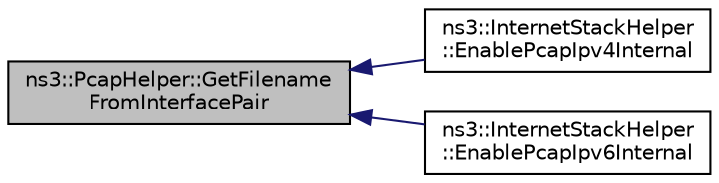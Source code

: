 digraph "ns3::PcapHelper::GetFilenameFromInterfacePair"
{
  edge [fontname="Helvetica",fontsize="10",labelfontname="Helvetica",labelfontsize="10"];
  node [fontname="Helvetica",fontsize="10",shape=record];
  rankdir="LR";
  Node1 [label="ns3::PcapHelper::GetFilename\lFromInterfacePair",height=0.2,width=0.4,color="black", fillcolor="grey75", style="filled", fontcolor="black"];
  Node1 -> Node2 [dir="back",color="midnightblue",fontsize="10",style="solid"];
  Node2 [label="ns3::InternetStackHelper\l::EnablePcapIpv4Internal",height=0.2,width=0.4,color="black", fillcolor="white", style="filled",URL="$da/d33/classns3_1_1InternetStackHelper.html#aec9bacdd0e3902ad274270d914fdee23",tooltip="Enable pcap output the indicated Ipv4 and interface pair. "];
  Node1 -> Node3 [dir="back",color="midnightblue",fontsize="10",style="solid"];
  Node3 [label="ns3::InternetStackHelper\l::EnablePcapIpv6Internal",height=0.2,width=0.4,color="black", fillcolor="white", style="filled",URL="$da/d33/classns3_1_1InternetStackHelper.html#a2ddebb75d6e8ce2c2b1b6fb55016ec00",tooltip="Enable pcap output the indicated Ipv6 and interface pair. "];
}
